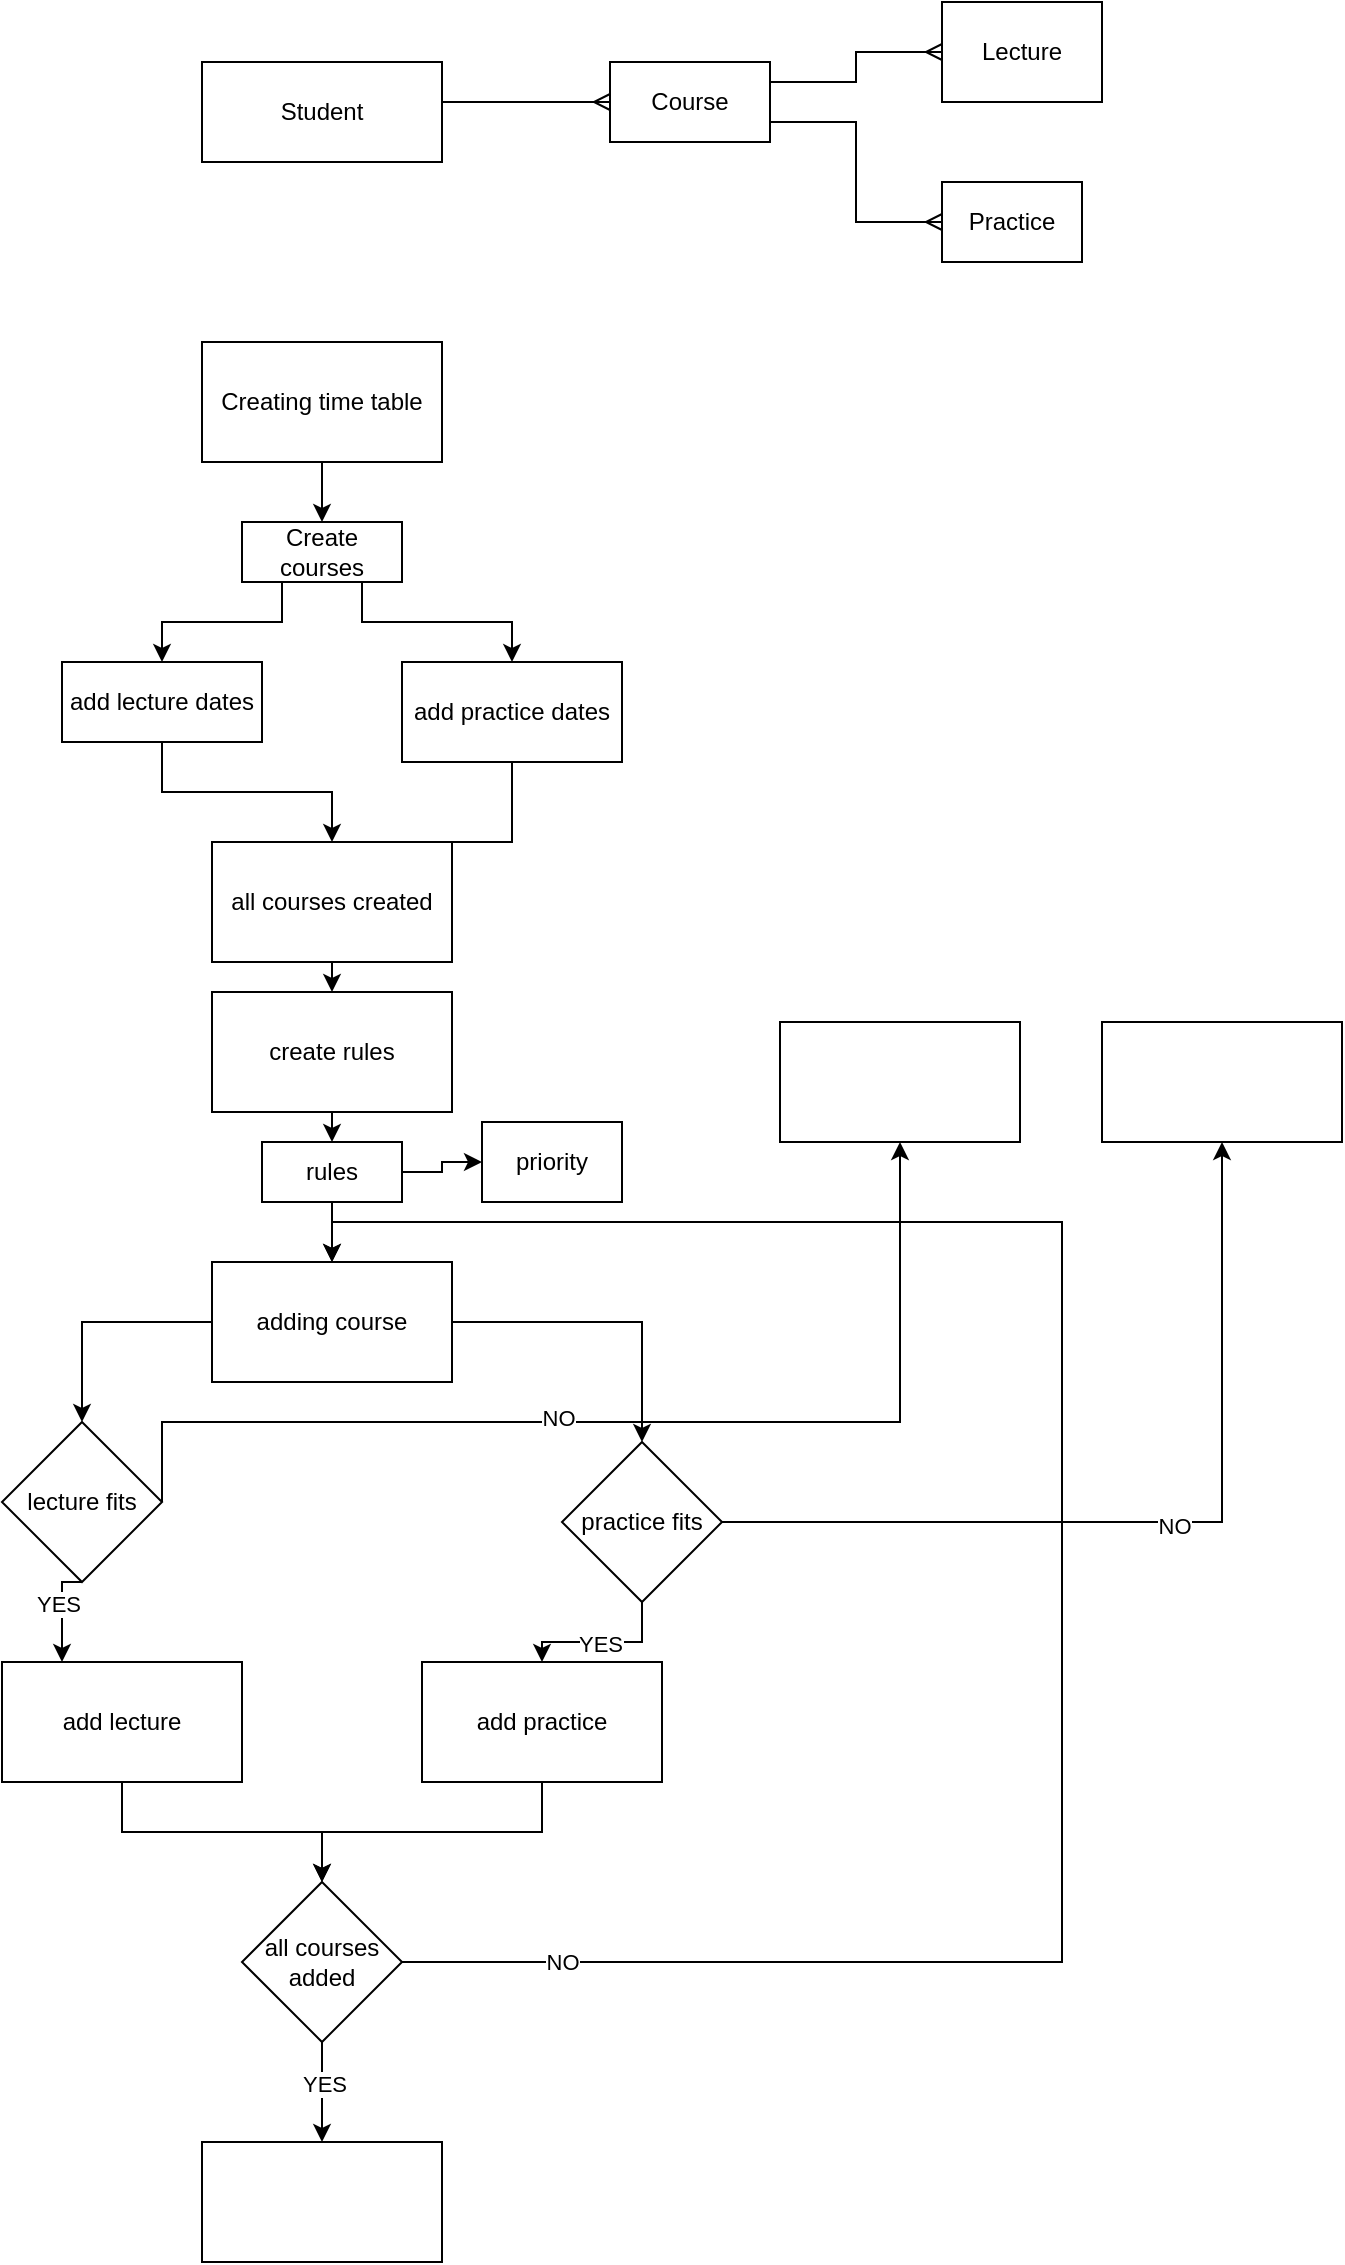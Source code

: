 <mxfile version="24.0.2" type="github">
  <diagram name="Page-1" id="MUCW26529rn52MAqk1Qs">
    <mxGraphModel dx="1434" dy="858" grid="1" gridSize="10" guides="1" tooltips="1" connect="1" arrows="1" fold="1" page="1" pageScale="1" pageWidth="827" pageHeight="1169" math="0" shadow="0">
      <root>
        <mxCell id="0" />
        <mxCell id="1" parent="0" />
        <mxCell id="UqnTuX9J4pZdpapWi_6r-5" style="edgeStyle=orthogonalEdgeStyle;rounded=0;orthogonalLoop=1;jettySize=auto;html=1;exitX=1;exitY=0.5;exitDx=0;exitDy=0;entryX=0;entryY=0.5;entryDx=0;entryDy=0;endArrow=ERmany;endFill=0;flowAnimation=0;" parent="1" source="UqnTuX9J4pZdpapWi_6r-1" target="UqnTuX9J4pZdpapWi_6r-3" edge="1">
          <mxGeometry relative="1" as="geometry">
            <mxPoint x="370" y="115" as="targetPoint" />
            <Array as="points">
              <mxPoint x="230" y="115" />
              <mxPoint x="230" y="110" />
            </Array>
          </mxGeometry>
        </mxCell>
        <mxCell id="UqnTuX9J4pZdpapWi_6r-7" value="&lt;div&gt;&lt;br&gt;&lt;/div&gt;&lt;div&gt;&lt;br&gt;&lt;/div&gt;" style="edgeLabel;html=1;align=center;verticalAlign=middle;resizable=0;points=[];" parent="UqnTuX9J4pZdpapWi_6r-5" vertex="1" connectable="0">
          <mxGeometry x="0.113" y="-1" relative="1" as="geometry">
            <mxPoint as="offset" />
          </mxGeometry>
        </mxCell>
        <mxCell id="UqnTuX9J4pZdpapWi_6r-1" value="Student" style="rounded=0;whiteSpace=wrap;html=1;" parent="1" vertex="1">
          <mxGeometry x="120" y="90" width="120" height="50" as="geometry" />
        </mxCell>
        <mxCell id="Rm8hIvilPhOO6_O1WnGj-2" style="edgeStyle=orthogonalEdgeStyle;rounded=0;orthogonalLoop=1;jettySize=auto;html=1;exitX=1;exitY=0.25;exitDx=0;exitDy=0;entryX=0;entryY=0.5;entryDx=0;entryDy=0;endArrow=ERmany;endFill=0;" edge="1" parent="1" source="UqnTuX9J4pZdpapWi_6r-3" target="Rm8hIvilPhOO6_O1WnGj-1">
          <mxGeometry relative="1" as="geometry" />
        </mxCell>
        <mxCell id="Rm8hIvilPhOO6_O1WnGj-5" style="edgeStyle=orthogonalEdgeStyle;rounded=0;orthogonalLoop=1;jettySize=auto;html=1;exitX=1;exitY=0.75;exitDx=0;exitDy=0;entryX=0;entryY=0.5;entryDx=0;entryDy=0;endArrow=ERmany;endFill=0;" edge="1" parent="1" source="UqnTuX9J4pZdpapWi_6r-3" target="Rm8hIvilPhOO6_O1WnGj-3">
          <mxGeometry relative="1" as="geometry" />
        </mxCell>
        <mxCell id="UqnTuX9J4pZdpapWi_6r-3" value="Course" style="rounded=0;whiteSpace=wrap;html=1;" parent="1" vertex="1">
          <mxGeometry x="324" y="90" width="80" height="40" as="geometry" />
        </mxCell>
        <mxCell id="Rm8hIvilPhOO6_O1WnGj-1" value="Lecture" style="rounded=0;whiteSpace=wrap;html=1;" vertex="1" parent="1">
          <mxGeometry x="490" y="60" width="80" height="50" as="geometry" />
        </mxCell>
        <mxCell id="Rm8hIvilPhOO6_O1WnGj-3" value="Practice" style="rounded=0;whiteSpace=wrap;html=1;" vertex="1" parent="1">
          <mxGeometry x="490" y="150" width="70" height="40" as="geometry" />
        </mxCell>
        <mxCell id="Rm8hIvilPhOO6_O1WnGj-12" style="edgeStyle=orthogonalEdgeStyle;rounded=0;orthogonalLoop=1;jettySize=auto;html=1;exitX=0.5;exitY=1;exitDx=0;exitDy=0;entryX=0.5;entryY=0;entryDx=0;entryDy=0;" edge="1" parent="1" source="Rm8hIvilPhOO6_O1WnGj-10" target="Rm8hIvilPhOO6_O1WnGj-11">
          <mxGeometry relative="1" as="geometry" />
        </mxCell>
        <mxCell id="Rm8hIvilPhOO6_O1WnGj-10" value="Creating time table" style="rounded=0;whiteSpace=wrap;html=1;" vertex="1" parent="1">
          <mxGeometry x="120" y="230" width="120" height="60" as="geometry" />
        </mxCell>
        <mxCell id="Rm8hIvilPhOO6_O1WnGj-14" style="edgeStyle=orthogonalEdgeStyle;rounded=0;orthogonalLoop=1;jettySize=auto;html=1;exitX=0.25;exitY=1;exitDx=0;exitDy=0;" edge="1" parent="1" source="Rm8hIvilPhOO6_O1WnGj-11" target="Rm8hIvilPhOO6_O1WnGj-13">
          <mxGeometry relative="1" as="geometry" />
        </mxCell>
        <mxCell id="Rm8hIvilPhOO6_O1WnGj-16" style="edgeStyle=orthogonalEdgeStyle;rounded=0;orthogonalLoop=1;jettySize=auto;html=1;exitX=0.75;exitY=1;exitDx=0;exitDy=0;" edge="1" parent="1" source="Rm8hIvilPhOO6_O1WnGj-11" target="Rm8hIvilPhOO6_O1WnGj-15">
          <mxGeometry relative="1" as="geometry" />
        </mxCell>
        <mxCell id="Rm8hIvilPhOO6_O1WnGj-11" value="Create courses" style="rounded=0;whiteSpace=wrap;html=1;" vertex="1" parent="1">
          <mxGeometry x="140" y="320" width="80" height="30" as="geometry" />
        </mxCell>
        <mxCell id="Rm8hIvilPhOO6_O1WnGj-18" style="edgeStyle=orthogonalEdgeStyle;rounded=0;orthogonalLoop=1;jettySize=auto;html=1;exitX=0.5;exitY=1;exitDx=0;exitDy=0;entryX=0.5;entryY=0;entryDx=0;entryDy=0;" edge="1" parent="1" source="Rm8hIvilPhOO6_O1WnGj-13" target="Rm8hIvilPhOO6_O1WnGj-17">
          <mxGeometry relative="1" as="geometry" />
        </mxCell>
        <mxCell id="Rm8hIvilPhOO6_O1WnGj-13" value="add lecture dates" style="rounded=0;whiteSpace=wrap;html=1;" vertex="1" parent="1">
          <mxGeometry x="50" y="390" width="100" height="40" as="geometry" />
        </mxCell>
        <mxCell id="Rm8hIvilPhOO6_O1WnGj-19" style="edgeStyle=orthogonalEdgeStyle;rounded=0;orthogonalLoop=1;jettySize=auto;html=1;exitX=0.5;exitY=1;exitDx=0;exitDy=0;" edge="1" parent="1" source="Rm8hIvilPhOO6_O1WnGj-15">
          <mxGeometry relative="1" as="geometry">
            <mxPoint x="190" y="520" as="targetPoint" />
          </mxGeometry>
        </mxCell>
        <mxCell id="Rm8hIvilPhOO6_O1WnGj-15" value="add practice dates" style="rounded=0;whiteSpace=wrap;html=1;" vertex="1" parent="1">
          <mxGeometry x="220" y="390" width="110" height="50" as="geometry" />
        </mxCell>
        <mxCell id="Rm8hIvilPhOO6_O1WnGj-22" style="edgeStyle=orthogonalEdgeStyle;rounded=0;orthogonalLoop=1;jettySize=auto;html=1;exitX=0.5;exitY=1;exitDx=0;exitDy=0;entryX=0.5;entryY=0;entryDx=0;entryDy=0;" edge="1" parent="1" source="Rm8hIvilPhOO6_O1WnGj-17" target="Rm8hIvilPhOO6_O1WnGj-20">
          <mxGeometry relative="1" as="geometry" />
        </mxCell>
        <mxCell id="Rm8hIvilPhOO6_O1WnGj-17" value="&lt;div&gt;all courses created&lt;/div&gt;" style="rounded=0;whiteSpace=wrap;html=1;" vertex="1" parent="1">
          <mxGeometry x="125" y="480" width="120" height="60" as="geometry" />
        </mxCell>
        <mxCell id="Rm8hIvilPhOO6_O1WnGj-26" style="edgeStyle=orthogonalEdgeStyle;rounded=0;orthogonalLoop=1;jettySize=auto;html=1;exitX=0.5;exitY=1;exitDx=0;exitDy=0;entryX=0.5;entryY=0;entryDx=0;entryDy=0;" edge="1" parent="1" source="Rm8hIvilPhOO6_O1WnGj-20" target="Rm8hIvilPhOO6_O1WnGj-23">
          <mxGeometry relative="1" as="geometry" />
        </mxCell>
        <mxCell id="Rm8hIvilPhOO6_O1WnGj-20" value="create rules" style="rounded=0;whiteSpace=wrap;html=1;" vertex="1" parent="1">
          <mxGeometry x="125" y="555" width="120" height="60" as="geometry" />
        </mxCell>
        <mxCell id="Rm8hIvilPhOO6_O1WnGj-25" style="edgeStyle=orthogonalEdgeStyle;rounded=0;orthogonalLoop=1;jettySize=auto;html=1;exitX=1;exitY=0.5;exitDx=0;exitDy=0;entryX=0;entryY=0.5;entryDx=0;entryDy=0;" edge="1" parent="1" source="Rm8hIvilPhOO6_O1WnGj-23" target="Rm8hIvilPhOO6_O1WnGj-24">
          <mxGeometry relative="1" as="geometry" />
        </mxCell>
        <mxCell id="Rm8hIvilPhOO6_O1WnGj-28" style="edgeStyle=orthogonalEdgeStyle;rounded=0;orthogonalLoop=1;jettySize=auto;html=1;exitX=0.5;exitY=1;exitDx=0;exitDy=0;entryX=0.5;entryY=0;entryDx=0;entryDy=0;" edge="1" parent="1" source="Rm8hIvilPhOO6_O1WnGj-23" target="Rm8hIvilPhOO6_O1WnGj-27">
          <mxGeometry relative="1" as="geometry" />
        </mxCell>
        <mxCell id="Rm8hIvilPhOO6_O1WnGj-23" value="rules" style="rounded=0;whiteSpace=wrap;html=1;" vertex="1" parent="1">
          <mxGeometry x="150" y="630" width="70" height="30" as="geometry" />
        </mxCell>
        <mxCell id="Rm8hIvilPhOO6_O1WnGj-24" value="priority" style="rounded=0;whiteSpace=wrap;html=1;" vertex="1" parent="1">
          <mxGeometry x="260" y="620" width="70" height="40" as="geometry" />
        </mxCell>
        <mxCell id="Rm8hIvilPhOO6_O1WnGj-34" value="" style="edgeStyle=orthogonalEdgeStyle;rounded=0;orthogonalLoop=1;jettySize=auto;html=1;" edge="1" parent="1" source="Rm8hIvilPhOO6_O1WnGj-27" target="Rm8hIvilPhOO6_O1WnGj-33">
          <mxGeometry relative="1" as="geometry" />
        </mxCell>
        <mxCell id="Rm8hIvilPhOO6_O1WnGj-42" value="" style="edgeStyle=orthogonalEdgeStyle;rounded=0;orthogonalLoop=1;jettySize=auto;html=1;" edge="1" parent="1" source="Rm8hIvilPhOO6_O1WnGj-27" target="Rm8hIvilPhOO6_O1WnGj-41">
          <mxGeometry relative="1" as="geometry" />
        </mxCell>
        <mxCell id="Rm8hIvilPhOO6_O1WnGj-27" value="adding course" style="rounded=0;whiteSpace=wrap;html=1;" vertex="1" parent="1">
          <mxGeometry x="125" y="690" width="120" height="60" as="geometry" />
        </mxCell>
        <mxCell id="Rm8hIvilPhOO6_O1WnGj-36" value="" style="edgeStyle=orthogonalEdgeStyle;rounded=0;orthogonalLoop=1;jettySize=auto;html=1;exitX=0.5;exitY=1;exitDx=0;exitDy=0;" edge="1" parent="1" source="Rm8hIvilPhOO6_O1WnGj-33" target="Rm8hIvilPhOO6_O1WnGj-35">
          <mxGeometry relative="1" as="geometry">
            <Array as="points">
              <mxPoint x="50" y="850" />
              <mxPoint x="50" y="890" />
              <mxPoint x="120" y="890" />
            </Array>
          </mxGeometry>
        </mxCell>
        <mxCell id="Rm8hIvilPhOO6_O1WnGj-37" value="YES" style="edgeLabel;html=1;align=center;verticalAlign=middle;resizable=0;points=[];" vertex="1" connectable="0" parent="Rm8hIvilPhOO6_O1WnGj-36">
          <mxGeometry x="-0.156" y="-2" relative="1" as="geometry">
            <mxPoint as="offset" />
          </mxGeometry>
        </mxCell>
        <mxCell id="Rm8hIvilPhOO6_O1WnGj-39" value="" style="edgeStyle=orthogonalEdgeStyle;rounded=0;orthogonalLoop=1;jettySize=auto;html=1;exitX=1;exitY=0.5;exitDx=0;exitDy=0;" edge="1" parent="1" source="Rm8hIvilPhOO6_O1WnGj-33" target="Rm8hIvilPhOO6_O1WnGj-38">
          <mxGeometry relative="1" as="geometry">
            <Array as="points">
              <mxPoint x="100" y="770" />
              <mxPoint x="469" y="770" />
            </Array>
          </mxGeometry>
        </mxCell>
        <mxCell id="Rm8hIvilPhOO6_O1WnGj-40" value="NO" style="edgeLabel;html=1;align=center;verticalAlign=middle;resizable=0;points=[];" vertex="1" connectable="0" parent="Rm8hIvilPhOO6_O1WnGj-39">
          <mxGeometry x="-0.133" y="2" relative="1" as="geometry">
            <mxPoint as="offset" />
          </mxGeometry>
        </mxCell>
        <mxCell id="Rm8hIvilPhOO6_O1WnGj-33" value="lecture fits" style="rhombus;whiteSpace=wrap;html=1;rounded=0;" vertex="1" parent="1">
          <mxGeometry x="20" y="770" width="80" height="80" as="geometry" />
        </mxCell>
        <mxCell id="Rm8hIvilPhOO6_O1WnGj-55" style="edgeStyle=orthogonalEdgeStyle;rounded=0;orthogonalLoop=1;jettySize=auto;html=1;exitX=0.5;exitY=1;exitDx=0;exitDy=0;entryX=0.5;entryY=0;entryDx=0;entryDy=0;" edge="1" parent="1" source="Rm8hIvilPhOO6_O1WnGj-35" target="Rm8hIvilPhOO6_O1WnGj-59">
          <mxGeometry relative="1" as="geometry">
            <mxPoint x="180" y="1109" as="targetPoint" />
          </mxGeometry>
        </mxCell>
        <mxCell id="Rm8hIvilPhOO6_O1WnGj-35" value="add lecture" style="whiteSpace=wrap;html=1;rounded=0;" vertex="1" parent="1">
          <mxGeometry x="20" y="890" width="120" height="60" as="geometry" />
        </mxCell>
        <mxCell id="Rm8hIvilPhOO6_O1WnGj-38" value="" style="whiteSpace=wrap;html=1;rounded=0;" vertex="1" parent="1">
          <mxGeometry x="409" y="570" width="120" height="60" as="geometry" />
        </mxCell>
        <mxCell id="Rm8hIvilPhOO6_O1WnGj-44" value="" style="edgeStyle=orthogonalEdgeStyle;rounded=0;orthogonalLoop=1;jettySize=auto;html=1;" edge="1" parent="1" source="Rm8hIvilPhOO6_O1WnGj-41" target="Rm8hIvilPhOO6_O1WnGj-43">
          <mxGeometry relative="1" as="geometry" />
        </mxCell>
        <mxCell id="Rm8hIvilPhOO6_O1WnGj-45" value="YES" style="edgeLabel;html=1;align=center;verticalAlign=middle;resizable=0;points=[];" vertex="1" connectable="0" parent="Rm8hIvilPhOO6_O1WnGj-44">
          <mxGeometry x="0.033" y="1" relative="1" as="geometry">
            <mxPoint as="offset" />
          </mxGeometry>
        </mxCell>
        <mxCell id="Rm8hIvilPhOO6_O1WnGj-49" value="" style="edgeStyle=orthogonalEdgeStyle;rounded=0;orthogonalLoop=1;jettySize=auto;html=1;" edge="1" parent="1" source="Rm8hIvilPhOO6_O1WnGj-41" target="Rm8hIvilPhOO6_O1WnGj-48">
          <mxGeometry relative="1" as="geometry" />
        </mxCell>
        <mxCell id="Rm8hIvilPhOO6_O1WnGj-51" value="NO" style="edgeLabel;html=1;align=center;verticalAlign=middle;resizable=0;points=[];" vertex="1" connectable="0" parent="Rm8hIvilPhOO6_O1WnGj-49">
          <mxGeometry x="0.027" y="-2" relative="1" as="geometry">
            <mxPoint as="offset" />
          </mxGeometry>
        </mxCell>
        <mxCell id="Rm8hIvilPhOO6_O1WnGj-41" value="practice fits" style="rhombus;whiteSpace=wrap;html=1;rounded=0;" vertex="1" parent="1">
          <mxGeometry x="300" y="780" width="80" height="80" as="geometry" />
        </mxCell>
        <mxCell id="Rm8hIvilPhOO6_O1WnGj-56" style="edgeStyle=orthogonalEdgeStyle;rounded=0;orthogonalLoop=1;jettySize=auto;html=1;exitX=0.5;exitY=1;exitDx=0;exitDy=0;entryX=0.5;entryY=0;entryDx=0;entryDy=0;" edge="1" parent="1" source="Rm8hIvilPhOO6_O1WnGj-43" target="Rm8hIvilPhOO6_O1WnGj-59">
          <mxGeometry relative="1" as="geometry">
            <mxPoint x="180" y="1109" as="targetPoint" />
          </mxGeometry>
        </mxCell>
        <mxCell id="Rm8hIvilPhOO6_O1WnGj-43" value="add practice" style="whiteSpace=wrap;html=1;rounded=0;" vertex="1" parent="1">
          <mxGeometry x="230" y="890" width="120" height="60" as="geometry" />
        </mxCell>
        <mxCell id="Rm8hIvilPhOO6_O1WnGj-48" value="" style="whiteSpace=wrap;html=1;rounded=0;" vertex="1" parent="1">
          <mxGeometry x="570" y="570" width="120" height="60" as="geometry" />
        </mxCell>
        <mxCell id="Rm8hIvilPhOO6_O1WnGj-60" style="edgeStyle=orthogonalEdgeStyle;rounded=0;orthogonalLoop=1;jettySize=auto;html=1;exitX=1;exitY=0.5;exitDx=0;exitDy=0;entryX=0.5;entryY=0;entryDx=0;entryDy=0;" edge="1" parent="1" source="Rm8hIvilPhOO6_O1WnGj-59" target="Rm8hIvilPhOO6_O1WnGj-27">
          <mxGeometry relative="1" as="geometry">
            <Array as="points">
              <mxPoint x="550" y="1040" />
              <mxPoint x="550" y="670" />
              <mxPoint x="185" y="670" />
            </Array>
          </mxGeometry>
        </mxCell>
        <mxCell id="Rm8hIvilPhOO6_O1WnGj-61" value="NO" style="edgeLabel;html=1;align=center;verticalAlign=middle;resizable=0;points=[];" vertex="1" connectable="0" parent="Rm8hIvilPhOO6_O1WnGj-60">
          <mxGeometry x="-0.187" y="-2" relative="1" as="geometry">
            <mxPoint x="-252" y="111" as="offset" />
          </mxGeometry>
        </mxCell>
        <mxCell id="Rm8hIvilPhOO6_O1WnGj-64" style="edgeStyle=orthogonalEdgeStyle;rounded=0;orthogonalLoop=1;jettySize=auto;html=1;exitX=0.5;exitY=1;exitDx=0;exitDy=0;entryX=0.5;entryY=0;entryDx=0;entryDy=0;" edge="1" parent="1" source="Rm8hIvilPhOO6_O1WnGj-59" target="Rm8hIvilPhOO6_O1WnGj-63">
          <mxGeometry relative="1" as="geometry" />
        </mxCell>
        <mxCell id="Rm8hIvilPhOO6_O1WnGj-65" value="YES" style="edgeLabel;html=1;align=center;verticalAlign=middle;resizable=0;points=[];" vertex="1" connectable="0" parent="Rm8hIvilPhOO6_O1WnGj-64">
          <mxGeometry x="-0.16" y="1" relative="1" as="geometry">
            <mxPoint as="offset" />
          </mxGeometry>
        </mxCell>
        <mxCell id="Rm8hIvilPhOO6_O1WnGj-59" value="all courses added" style="rhombus;whiteSpace=wrap;html=1;" vertex="1" parent="1">
          <mxGeometry x="140" y="1000" width="80" height="80" as="geometry" />
        </mxCell>
        <mxCell id="Rm8hIvilPhOO6_O1WnGj-63" value="" style="rounded=0;whiteSpace=wrap;html=1;" vertex="1" parent="1">
          <mxGeometry x="120" y="1130" width="120" height="60" as="geometry" />
        </mxCell>
      </root>
    </mxGraphModel>
  </diagram>
</mxfile>
